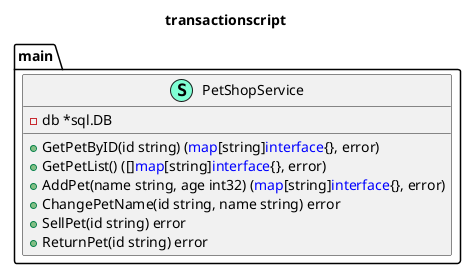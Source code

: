 @startuml
!pragma layout smetana
title transactionscript
namespace main {
    class PetShopService << (S,Aquamarine) >> {
        - db *sql.DB

        + GetPetByID(id string) (<font color=blue>map</font>[string]<font color=blue>interface</font>{}, error)
        + GetPetList() ([]<font color=blue>map</font>[string]<font color=blue>interface</font>{}, error)
        + AddPet(name string, age int32) (<font color=blue>map</font>[string]<font color=blue>interface</font>{}, error)
        + ChangePetName(id string, name string) error
        + SellPet(id string) error
        + ReturnPet(id string) error

    }
}


@enduml
